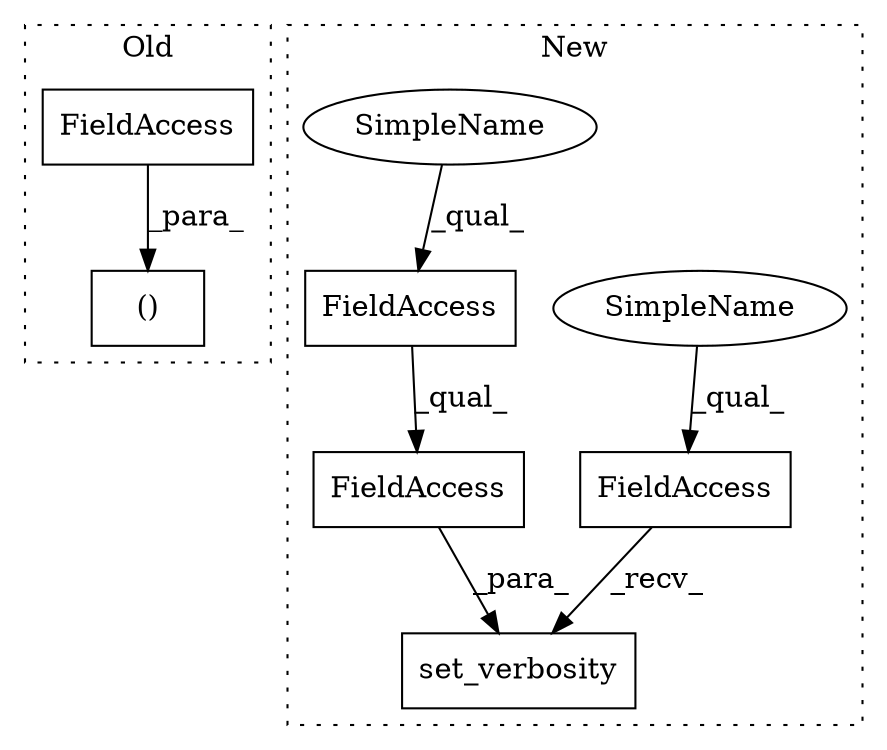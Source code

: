 digraph G {
subgraph cluster0 {
1 [label="()" a="106" s="2280" l="26" shape="box"];
4 [label="FieldAccess" a="22" s="2298" l="8" shape="box"];
label = "Old";
style="dotted";
}
subgraph cluster1 {
2 [label="set_verbosity" a="32" s="2435,2472" l="14,1" shape="box"];
3 [label="FieldAccess" a="22" s="2449" l="23" shape="box"];
5 [label="FieldAccess" a="22" s="2416" l="18" shape="box"];
6 [label="FieldAccess" a="22" s="2449" l="18" shape="box"];
7 [label="SimpleName" a="42" s="2416" l="10" shape="ellipse"];
8 [label="SimpleName" a="42" s="2449" l="10" shape="ellipse"];
label = "New";
style="dotted";
}
3 -> 2 [label="_para_"];
4 -> 1 [label="_para_"];
5 -> 2 [label="_recv_"];
6 -> 3 [label="_qual_"];
7 -> 5 [label="_qual_"];
8 -> 6 [label="_qual_"];
}
